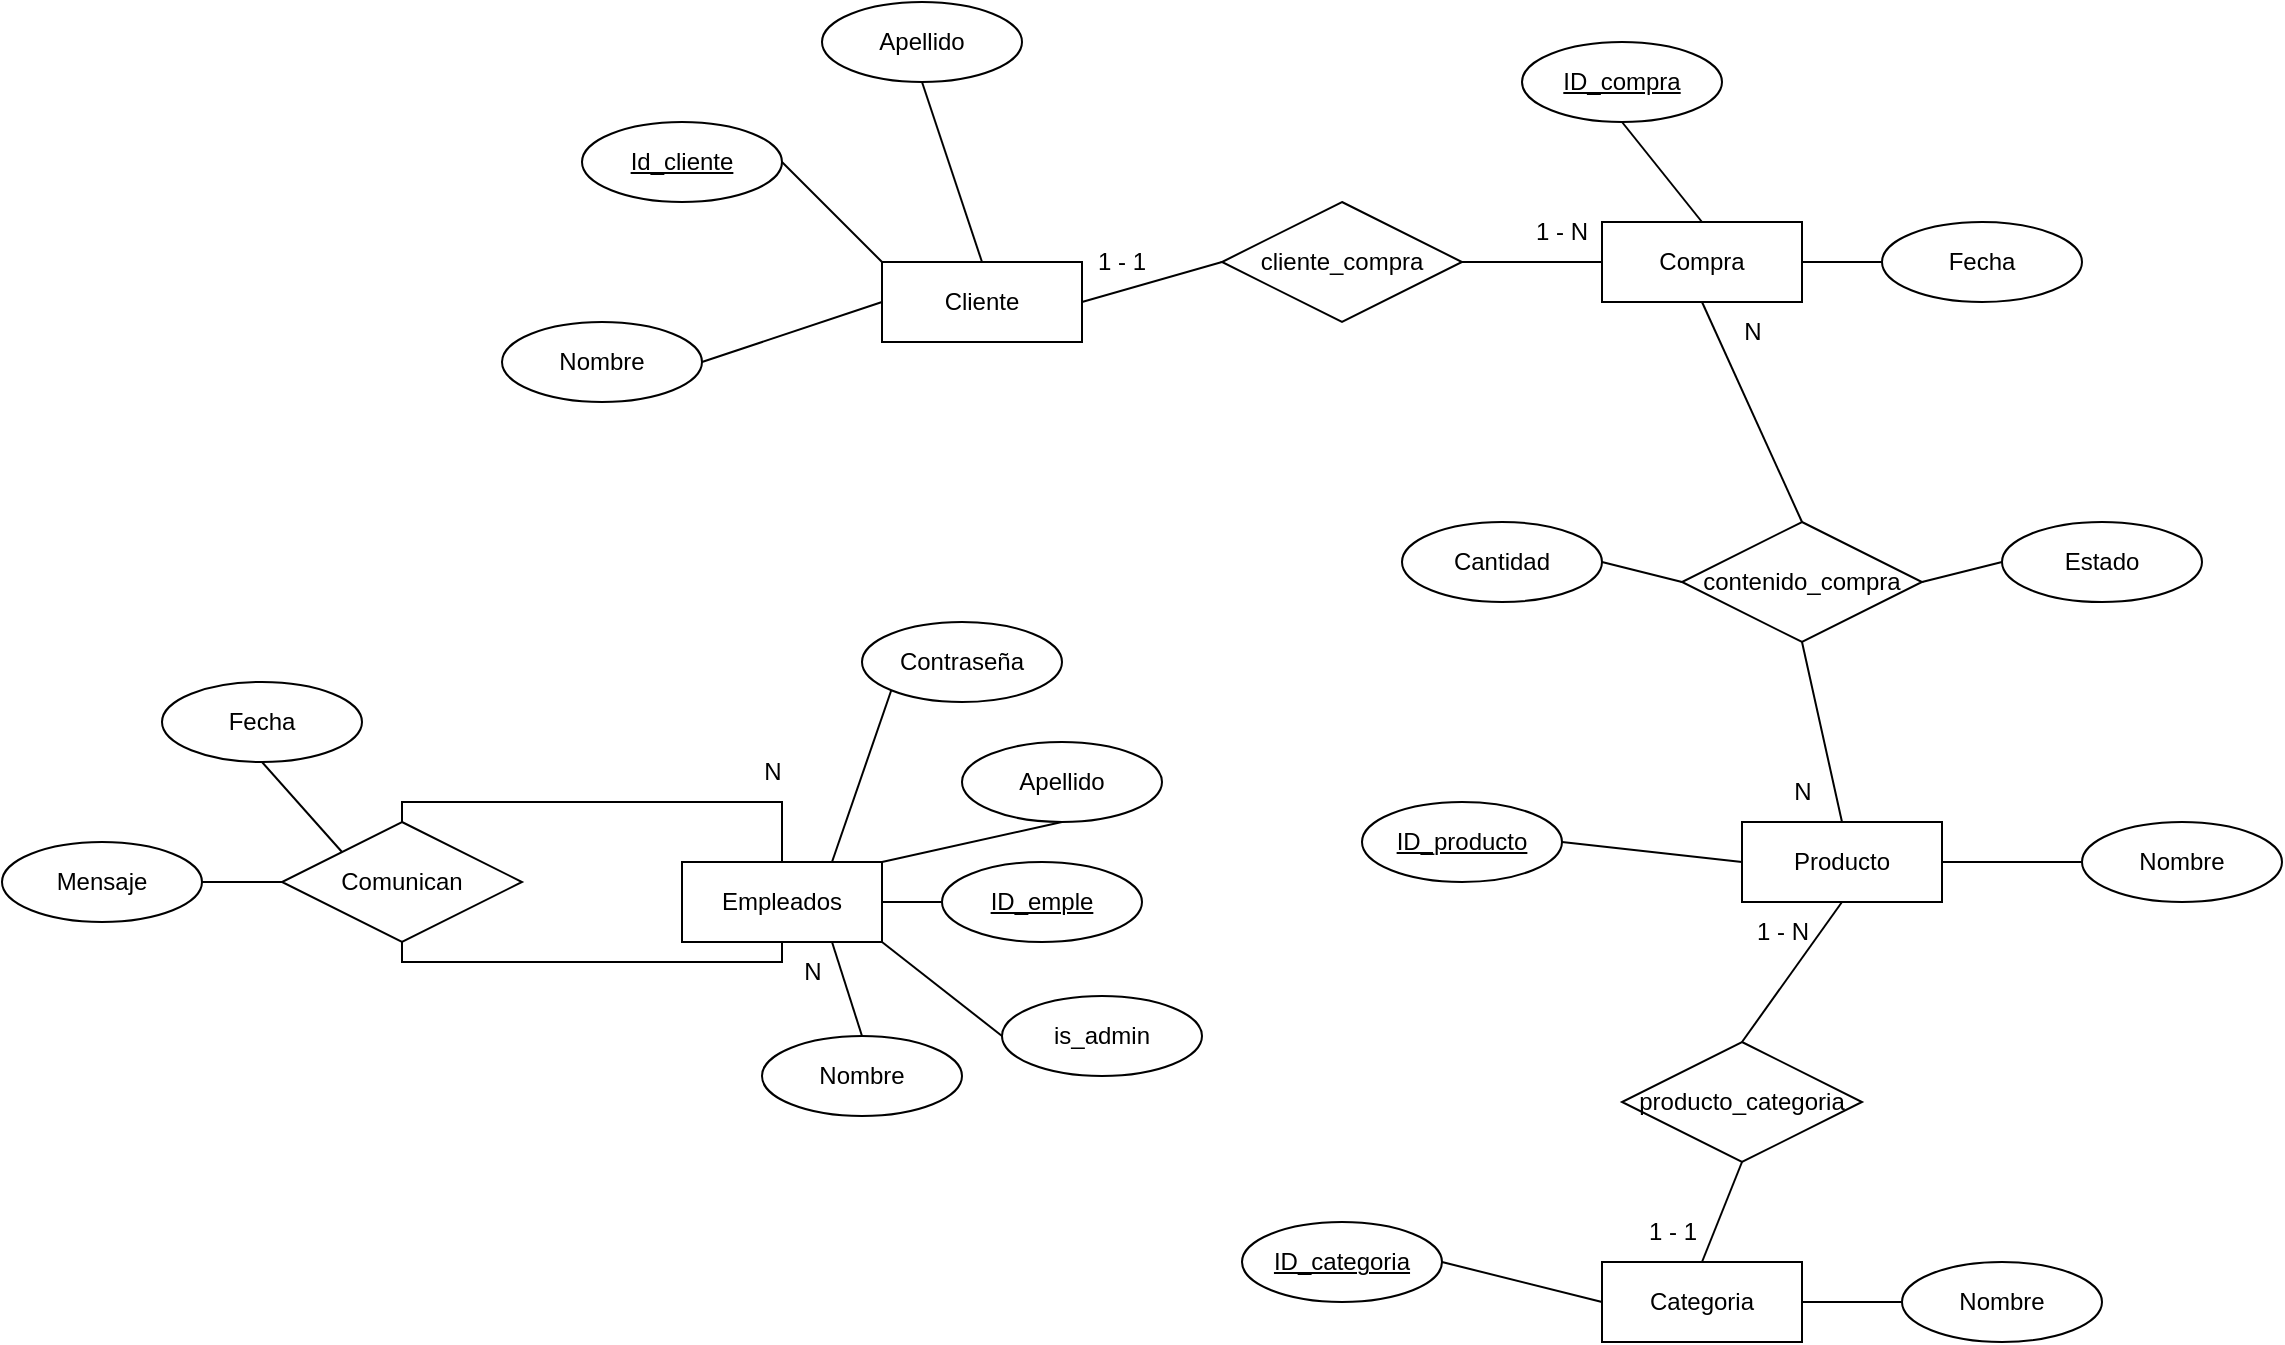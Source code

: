 <mxfile version="21.1.2" type="device">
  <diagram name="Página-1" id="vADndVcw8mqPB7tz2Umy">
    <mxGraphModel dx="2622" dy="1038" grid="1" gridSize="10" guides="1" tooltips="1" connect="1" arrows="1" fold="1" page="1" pageScale="1" pageWidth="1169" pageHeight="1654" math="0" shadow="0">
      <root>
        <mxCell id="0" />
        <mxCell id="1" parent="0" />
        <mxCell id="YYRtwIv-Ouo8z9DniA9k-1" value="Cliente" style="whiteSpace=wrap;html=1;align=center;" parent="1" vertex="1">
          <mxGeometry x="330" y="420" width="100" height="40" as="geometry" />
        </mxCell>
        <mxCell id="5CHZFXleTAxtTA6XW1gE-1" value="Id_cliente" style="ellipse;whiteSpace=wrap;html=1;align=center;fontStyle=4;" vertex="1" parent="1">
          <mxGeometry x="180" y="350" width="100" height="40" as="geometry" />
        </mxCell>
        <mxCell id="5CHZFXleTAxtTA6XW1gE-2" value="" style="endArrow=none;html=1;rounded=0;exitX=1;exitY=0.5;exitDx=0;exitDy=0;entryX=0;entryY=0;entryDx=0;entryDy=0;" edge="1" parent="1" source="5CHZFXleTAxtTA6XW1gE-1" target="YYRtwIv-Ouo8z9DniA9k-1">
          <mxGeometry relative="1" as="geometry">
            <mxPoint x="550" y="580" as="sourcePoint" />
            <mxPoint x="710" y="580" as="targetPoint" />
          </mxGeometry>
        </mxCell>
        <mxCell id="5CHZFXleTAxtTA6XW1gE-3" value="Compra" style="whiteSpace=wrap;html=1;align=center;" vertex="1" parent="1">
          <mxGeometry x="690" y="400" width="100" height="40" as="geometry" />
        </mxCell>
        <mxCell id="5CHZFXleTAxtTA6XW1gE-4" value="ID_compra" style="ellipse;whiteSpace=wrap;html=1;align=center;fontStyle=4;" vertex="1" parent="1">
          <mxGeometry x="650" y="310" width="100" height="40" as="geometry" />
        </mxCell>
        <mxCell id="5CHZFXleTAxtTA6XW1gE-5" value="" style="endArrow=none;html=1;rounded=0;exitX=0.5;exitY=1;exitDx=0;exitDy=0;entryX=0.5;entryY=0;entryDx=0;entryDy=0;" edge="1" parent="1" source="5CHZFXleTAxtTA6XW1gE-4" target="5CHZFXleTAxtTA6XW1gE-3">
          <mxGeometry relative="1" as="geometry">
            <mxPoint x="550" y="580" as="sourcePoint" />
            <mxPoint x="710" y="580" as="targetPoint" />
          </mxGeometry>
        </mxCell>
        <mxCell id="5CHZFXleTAxtTA6XW1gE-6" value="" style="endArrow=none;html=1;rounded=0;exitX=1;exitY=0.5;exitDx=0;exitDy=0;entryX=0;entryY=0.5;entryDx=0;entryDy=0;" edge="1" parent="1" source="YYRtwIv-Ouo8z9DniA9k-1" target="5CHZFXleTAxtTA6XW1gE-7">
          <mxGeometry relative="1" as="geometry">
            <mxPoint x="550" y="580" as="sourcePoint" />
            <mxPoint x="460" y="520" as="targetPoint" />
          </mxGeometry>
        </mxCell>
        <mxCell id="5CHZFXleTAxtTA6XW1gE-7" value="cliente_compra" style="shape=rhombus;perimeter=rhombusPerimeter;whiteSpace=wrap;html=1;align=center;" vertex="1" parent="1">
          <mxGeometry x="500" y="390" width="120" height="60" as="geometry" />
        </mxCell>
        <mxCell id="5CHZFXleTAxtTA6XW1gE-8" value="" style="endArrow=none;html=1;rounded=0;exitX=1;exitY=0.5;exitDx=0;exitDy=0;entryX=0;entryY=0.5;entryDx=0;entryDy=0;" edge="1" parent="1" source="5CHZFXleTAxtTA6XW1gE-7" target="5CHZFXleTAxtTA6XW1gE-3">
          <mxGeometry relative="1" as="geometry">
            <mxPoint x="550" y="580" as="sourcePoint" />
            <mxPoint x="710" y="580" as="targetPoint" />
          </mxGeometry>
        </mxCell>
        <mxCell id="5CHZFXleTAxtTA6XW1gE-9" value="1 - N" style="text;html=1;strokeColor=none;fillColor=none;align=center;verticalAlign=middle;whiteSpace=wrap;rounded=0;" vertex="1" parent="1">
          <mxGeometry x="640" y="390" width="60" height="30" as="geometry" />
        </mxCell>
        <mxCell id="5CHZFXleTAxtTA6XW1gE-10" value="1 - 1" style="text;html=1;strokeColor=none;fillColor=none;align=center;verticalAlign=middle;whiteSpace=wrap;rounded=0;" vertex="1" parent="1">
          <mxGeometry x="420" y="405" width="60" height="30" as="geometry" />
        </mxCell>
        <mxCell id="5CHZFXleTAxtTA6XW1gE-11" value="Categoria" style="whiteSpace=wrap;html=1;align=center;" vertex="1" parent="1">
          <mxGeometry x="690" y="920" width="100" height="40" as="geometry" />
        </mxCell>
        <mxCell id="5CHZFXleTAxtTA6XW1gE-12" value="Cantidad" style="ellipse;whiteSpace=wrap;html=1;align=center;" vertex="1" parent="1">
          <mxGeometry x="590" y="550" width="100" height="40" as="geometry" />
        </mxCell>
        <mxCell id="5CHZFXleTAxtTA6XW1gE-13" value="ID_categoria" style="ellipse;whiteSpace=wrap;html=1;align=center;fontStyle=4;" vertex="1" parent="1">
          <mxGeometry x="510" y="900" width="100" height="40" as="geometry" />
        </mxCell>
        <mxCell id="5CHZFXleTAxtTA6XW1gE-14" value="" style="endArrow=none;html=1;rounded=0;exitX=1;exitY=0.5;exitDx=0;exitDy=0;entryX=0;entryY=0.5;entryDx=0;entryDy=0;" edge="1" parent="1" source="5CHZFXleTAxtTA6XW1gE-13" target="5CHZFXleTAxtTA6XW1gE-11">
          <mxGeometry relative="1" as="geometry">
            <mxPoint x="550" y="580" as="sourcePoint" />
            <mxPoint x="710" y="580" as="targetPoint" />
          </mxGeometry>
        </mxCell>
        <mxCell id="5CHZFXleTAxtTA6XW1gE-15" value="contenido_compra" style="shape=rhombus;perimeter=rhombusPerimeter;whiteSpace=wrap;html=1;align=center;" vertex="1" parent="1">
          <mxGeometry x="730" y="550" width="120" height="60" as="geometry" />
        </mxCell>
        <mxCell id="5CHZFXleTAxtTA6XW1gE-16" value="" style="endArrow=none;html=1;rounded=0;exitX=1;exitY=0.5;exitDx=0;exitDy=0;entryX=0;entryY=0.5;entryDx=0;entryDy=0;" edge="1" parent="1" source="5CHZFXleTAxtTA6XW1gE-12" target="5CHZFXleTAxtTA6XW1gE-15">
          <mxGeometry relative="1" as="geometry">
            <mxPoint x="550" y="580" as="sourcePoint" />
            <mxPoint x="710" y="580" as="targetPoint" />
          </mxGeometry>
        </mxCell>
        <mxCell id="5CHZFXleTAxtTA6XW1gE-17" value="Estado" style="ellipse;whiteSpace=wrap;html=1;align=center;" vertex="1" parent="1">
          <mxGeometry x="890" y="550" width="100" height="40" as="geometry" />
        </mxCell>
        <mxCell id="5CHZFXleTAxtTA6XW1gE-18" value="" style="endArrow=none;html=1;rounded=0;exitX=1;exitY=0.5;exitDx=0;exitDy=0;entryX=0;entryY=0.5;entryDx=0;entryDy=0;" edge="1" parent="1" source="5CHZFXleTAxtTA6XW1gE-15" target="5CHZFXleTAxtTA6XW1gE-17">
          <mxGeometry relative="1" as="geometry">
            <mxPoint x="550" y="580" as="sourcePoint" />
            <mxPoint x="710" y="580" as="targetPoint" />
          </mxGeometry>
        </mxCell>
        <mxCell id="5CHZFXleTAxtTA6XW1gE-20" value="" style="endArrow=none;html=1;rounded=0;exitX=0.5;exitY=1;exitDx=0;exitDy=0;entryX=0.5;entryY=0;entryDx=0;entryDy=0;" edge="1" parent="1" source="5CHZFXleTAxtTA6XW1gE-3" target="5CHZFXleTAxtTA6XW1gE-15">
          <mxGeometry relative="1" as="geometry">
            <mxPoint x="550" y="580" as="sourcePoint" />
            <mxPoint x="710" y="580" as="targetPoint" />
          </mxGeometry>
        </mxCell>
        <mxCell id="5CHZFXleTAxtTA6XW1gE-21" value="" style="endArrow=none;html=1;rounded=0;exitX=0.5;exitY=1;exitDx=0;exitDy=0;" edge="1" parent="1" source="5CHZFXleTAxtTA6XW1gE-15">
          <mxGeometry relative="1" as="geometry">
            <mxPoint x="550" y="580" as="sourcePoint" />
            <mxPoint x="810" y="700" as="targetPoint" />
          </mxGeometry>
        </mxCell>
        <mxCell id="5CHZFXleTAxtTA6XW1gE-22" value="N" style="text;html=1;align=center;verticalAlign=middle;resizable=0;points=[];autosize=1;strokeColor=none;fillColor=none;" vertex="1" parent="1">
          <mxGeometry x="750" y="440" width="30" height="30" as="geometry" />
        </mxCell>
        <mxCell id="5CHZFXleTAxtTA6XW1gE-23" value="N" style="text;html=1;align=center;verticalAlign=middle;resizable=0;points=[];autosize=1;strokeColor=none;fillColor=none;" vertex="1" parent="1">
          <mxGeometry x="775" y="670" width="30" height="30" as="geometry" />
        </mxCell>
        <mxCell id="5CHZFXleTAxtTA6XW1gE-24" value="Producto" style="whiteSpace=wrap;html=1;align=center;" vertex="1" parent="1">
          <mxGeometry x="760" y="700" width="100" height="40" as="geometry" />
        </mxCell>
        <mxCell id="5CHZFXleTAxtTA6XW1gE-25" value="producto_categoria" style="shape=rhombus;perimeter=rhombusPerimeter;whiteSpace=wrap;html=1;align=center;" vertex="1" parent="1">
          <mxGeometry x="700" y="810" width="120" height="60" as="geometry" />
        </mxCell>
        <mxCell id="5CHZFXleTAxtTA6XW1gE-26" value="" style="endArrow=none;html=1;rounded=0;exitX=0.5;exitY=1;exitDx=0;exitDy=0;entryX=0.5;entryY=0;entryDx=0;entryDy=0;" edge="1" parent="1" source="5CHZFXleTAxtTA6XW1gE-24" target="5CHZFXleTAxtTA6XW1gE-25">
          <mxGeometry relative="1" as="geometry">
            <mxPoint x="550" y="760" as="sourcePoint" />
            <mxPoint x="710" y="760" as="targetPoint" />
          </mxGeometry>
        </mxCell>
        <mxCell id="5CHZFXleTAxtTA6XW1gE-28" value="" style="endArrow=none;html=1;rounded=0;exitX=0.5;exitY=0;exitDx=0;exitDy=0;entryX=0.5;entryY=1;entryDx=0;entryDy=0;" edge="1" parent="1" source="5CHZFXleTAxtTA6XW1gE-11" target="5CHZFXleTAxtTA6XW1gE-25">
          <mxGeometry relative="1" as="geometry">
            <mxPoint x="550" y="760" as="sourcePoint" />
            <mxPoint x="710" y="760" as="targetPoint" />
          </mxGeometry>
        </mxCell>
        <mxCell id="5CHZFXleTAxtTA6XW1gE-29" value="ID_producto" style="ellipse;whiteSpace=wrap;html=1;align=center;fontStyle=4;" vertex="1" parent="1">
          <mxGeometry x="570" y="690" width="100" height="40" as="geometry" />
        </mxCell>
        <mxCell id="5CHZFXleTAxtTA6XW1gE-30" value="" style="endArrow=none;html=1;rounded=0;exitX=1;exitY=0.5;exitDx=0;exitDy=0;entryX=0;entryY=0.5;entryDx=0;entryDy=0;" edge="1" parent="1" source="5CHZFXleTAxtTA6XW1gE-29" target="5CHZFXleTAxtTA6XW1gE-24">
          <mxGeometry relative="1" as="geometry">
            <mxPoint x="550" y="760" as="sourcePoint" />
            <mxPoint x="710" y="760" as="targetPoint" />
          </mxGeometry>
        </mxCell>
        <mxCell id="5CHZFXleTAxtTA6XW1gE-31" value="Empleados" style="whiteSpace=wrap;html=1;align=center;" vertex="1" parent="1">
          <mxGeometry x="230" y="720" width="100" height="40" as="geometry" />
        </mxCell>
        <mxCell id="5CHZFXleTAxtTA6XW1gE-32" value="Comunican" style="shape=rhombus;perimeter=rhombusPerimeter;whiteSpace=wrap;html=1;align=center;" vertex="1" parent="1">
          <mxGeometry x="30" y="700" width="120" height="60" as="geometry" />
        </mxCell>
        <mxCell id="5CHZFXleTAxtTA6XW1gE-33" value="" style="endArrow=none;html=1;rounded=0;exitX=0.5;exitY=0;exitDx=0;exitDy=0;entryX=0.5;entryY=0;entryDx=0;entryDy=0;edgeStyle=orthogonalEdgeStyle;" edge="1" parent="1" source="5CHZFXleTAxtTA6XW1gE-31" target="5CHZFXleTAxtTA6XW1gE-32">
          <mxGeometry relative="1" as="geometry">
            <mxPoint x="330" y="760" as="sourcePoint" />
            <mxPoint x="490" y="760" as="targetPoint" />
          </mxGeometry>
        </mxCell>
        <mxCell id="5CHZFXleTAxtTA6XW1gE-34" value="" style="endArrow=none;html=1;rounded=0;exitX=0.5;exitY=1;exitDx=0;exitDy=0;entryX=0.5;entryY=1;entryDx=0;entryDy=0;edgeStyle=orthogonalEdgeStyle;" edge="1" parent="1" source="5CHZFXleTAxtTA6XW1gE-32" target="5CHZFXleTAxtTA6XW1gE-31">
          <mxGeometry relative="1" as="geometry">
            <mxPoint x="330" y="760" as="sourcePoint" />
            <mxPoint x="270" y="760" as="targetPoint" />
          </mxGeometry>
        </mxCell>
        <mxCell id="5CHZFXleTAxtTA6XW1gE-35" value="N" style="text;html=1;align=center;verticalAlign=middle;resizable=0;points=[];autosize=1;strokeColor=none;fillColor=none;" vertex="1" parent="1">
          <mxGeometry x="260" y="660" width="30" height="30" as="geometry" />
        </mxCell>
        <mxCell id="5CHZFXleTAxtTA6XW1gE-36" value="N" style="text;html=1;align=center;verticalAlign=middle;resizable=0;points=[];autosize=1;strokeColor=none;fillColor=none;" vertex="1" parent="1">
          <mxGeometry x="280" y="760" width="30" height="30" as="geometry" />
        </mxCell>
        <mxCell id="5CHZFXleTAxtTA6XW1gE-39" value="1 - N" style="text;html=1;align=center;verticalAlign=middle;resizable=0;points=[];autosize=1;strokeColor=none;fillColor=none;" vertex="1" parent="1">
          <mxGeometry x="755" y="740" width="50" height="30" as="geometry" />
        </mxCell>
        <mxCell id="5CHZFXleTAxtTA6XW1gE-40" value="1 - 1" style="text;html=1;align=center;verticalAlign=middle;resizable=0;points=[];autosize=1;strokeColor=none;fillColor=none;" vertex="1" parent="1">
          <mxGeometry x="700" y="890" width="50" height="30" as="geometry" />
        </mxCell>
        <mxCell id="5CHZFXleTAxtTA6XW1gE-41" value="ID_emple" style="ellipse;whiteSpace=wrap;html=1;align=center;fontStyle=4;" vertex="1" parent="1">
          <mxGeometry x="360" y="720" width="100" height="40" as="geometry" />
        </mxCell>
        <mxCell id="5CHZFXleTAxtTA6XW1gE-42" value="" style="endArrow=none;html=1;rounded=0;exitX=0;exitY=0.5;exitDx=0;exitDy=0;entryX=1;entryY=0.5;entryDx=0;entryDy=0;" edge="1" parent="1" source="5CHZFXleTAxtTA6XW1gE-41" target="5CHZFXleTAxtTA6XW1gE-31">
          <mxGeometry relative="1" as="geometry">
            <mxPoint x="400" y="600" as="sourcePoint" />
            <mxPoint x="560" y="600" as="targetPoint" />
          </mxGeometry>
        </mxCell>
        <mxCell id="5CHZFXleTAxtTA6XW1gE-43" value="Nombre" style="ellipse;whiteSpace=wrap;html=1;align=center;" vertex="1" parent="1">
          <mxGeometry x="140" y="450" width="100" height="40" as="geometry" />
        </mxCell>
        <mxCell id="5CHZFXleTAxtTA6XW1gE-44" value="Apellido" style="ellipse;whiteSpace=wrap;html=1;align=center;" vertex="1" parent="1">
          <mxGeometry x="300" y="290" width="100" height="40" as="geometry" />
        </mxCell>
        <mxCell id="5CHZFXleTAxtTA6XW1gE-45" value="" style="endArrow=none;html=1;rounded=0;exitX=0.5;exitY=1;exitDx=0;exitDy=0;entryX=0.5;entryY=0;entryDx=0;entryDy=0;" edge="1" parent="1" source="5CHZFXleTAxtTA6XW1gE-44" target="YYRtwIv-Ouo8z9DniA9k-1">
          <mxGeometry relative="1" as="geometry">
            <mxPoint x="420" y="570" as="sourcePoint" />
            <mxPoint x="580" y="570" as="targetPoint" />
          </mxGeometry>
        </mxCell>
        <mxCell id="5CHZFXleTAxtTA6XW1gE-46" value="" style="endArrow=none;html=1;rounded=0;exitX=1;exitY=0.5;exitDx=0;exitDy=0;entryX=0;entryY=0.5;entryDx=0;entryDy=0;" edge="1" parent="1" source="5CHZFXleTAxtTA6XW1gE-43" target="YYRtwIv-Ouo8z9DniA9k-1">
          <mxGeometry relative="1" as="geometry">
            <mxPoint x="420" y="570" as="sourcePoint" />
            <mxPoint x="580" y="570" as="targetPoint" />
          </mxGeometry>
        </mxCell>
        <mxCell id="5CHZFXleTAxtTA6XW1gE-47" value="Fecha" style="ellipse;whiteSpace=wrap;html=1;align=center;" vertex="1" parent="1">
          <mxGeometry x="830" y="400" width="100" height="40" as="geometry" />
        </mxCell>
        <mxCell id="5CHZFXleTAxtTA6XW1gE-48" value="" style="endArrow=none;html=1;rounded=0;exitX=1;exitY=0.5;exitDx=0;exitDy=0;entryX=0;entryY=0.5;entryDx=0;entryDy=0;" edge="1" parent="1" source="5CHZFXleTAxtTA6XW1gE-3" target="5CHZFXleTAxtTA6XW1gE-47">
          <mxGeometry relative="1" as="geometry">
            <mxPoint x="630" y="570" as="sourcePoint" />
            <mxPoint x="790" y="570" as="targetPoint" />
          </mxGeometry>
        </mxCell>
        <mxCell id="5CHZFXleTAxtTA6XW1gE-49" value="Nombre" style="ellipse;whiteSpace=wrap;html=1;align=center;" vertex="1" parent="1">
          <mxGeometry x="930" y="700" width="100" height="40" as="geometry" />
        </mxCell>
        <mxCell id="5CHZFXleTAxtTA6XW1gE-50" value="" style="endArrow=none;html=1;rounded=0;exitX=0;exitY=0.5;exitDx=0;exitDy=0;" edge="1" parent="1" source="5CHZFXleTAxtTA6XW1gE-49">
          <mxGeometry relative="1" as="geometry">
            <mxPoint x="630" y="730" as="sourcePoint" />
            <mxPoint x="860" y="720" as="targetPoint" />
          </mxGeometry>
        </mxCell>
        <mxCell id="5CHZFXleTAxtTA6XW1gE-51" value="Nombre" style="ellipse;whiteSpace=wrap;html=1;align=center;" vertex="1" parent="1">
          <mxGeometry x="840" y="920" width="100" height="40" as="geometry" />
        </mxCell>
        <mxCell id="5CHZFXleTAxtTA6XW1gE-52" value="" style="endArrow=none;html=1;rounded=0;exitX=1;exitY=0.5;exitDx=0;exitDy=0;entryX=0;entryY=0.5;entryDx=0;entryDy=0;" edge="1" parent="1" source="5CHZFXleTAxtTA6XW1gE-11" target="5CHZFXleTAxtTA6XW1gE-51">
          <mxGeometry relative="1" as="geometry">
            <mxPoint x="630" y="880" as="sourcePoint" />
            <mxPoint x="790" y="880" as="targetPoint" />
          </mxGeometry>
        </mxCell>
        <mxCell id="5CHZFXleTAxtTA6XW1gE-53" value="Mensaje" style="ellipse;whiteSpace=wrap;html=1;align=center;" vertex="1" parent="1">
          <mxGeometry x="-110" y="710" width="100" height="40" as="geometry" />
        </mxCell>
        <mxCell id="5CHZFXleTAxtTA6XW1gE-54" value="" style="endArrow=none;html=1;rounded=0;exitX=1;exitY=0.5;exitDx=0;exitDy=0;entryX=0;entryY=0.5;entryDx=0;entryDy=0;" edge="1" parent="1" source="5CHZFXleTAxtTA6XW1gE-53" target="5CHZFXleTAxtTA6XW1gE-32">
          <mxGeometry relative="1" as="geometry">
            <mxPoint x="320" y="570" as="sourcePoint" />
            <mxPoint x="480" y="570" as="targetPoint" />
          </mxGeometry>
        </mxCell>
        <mxCell id="5CHZFXleTAxtTA6XW1gE-55" value="Fecha" style="ellipse;whiteSpace=wrap;html=1;align=center;" vertex="1" parent="1">
          <mxGeometry x="-30" y="630" width="100" height="40" as="geometry" />
        </mxCell>
        <mxCell id="5CHZFXleTAxtTA6XW1gE-56" value="" style="endArrow=none;html=1;rounded=0;exitX=0.5;exitY=1;exitDx=0;exitDy=0;entryX=0;entryY=0;entryDx=0;entryDy=0;" edge="1" parent="1" source="5CHZFXleTAxtTA6XW1gE-55" target="5CHZFXleTAxtTA6XW1gE-32">
          <mxGeometry relative="1" as="geometry">
            <mxPoint x="320" y="570" as="sourcePoint" />
            <mxPoint x="480" y="570" as="targetPoint" />
          </mxGeometry>
        </mxCell>
        <mxCell id="5CHZFXleTAxtTA6XW1gE-57" value="Nombre" style="ellipse;whiteSpace=wrap;html=1;align=center;" vertex="1" parent="1">
          <mxGeometry x="270" y="807" width="100" height="40" as="geometry" />
        </mxCell>
        <mxCell id="5CHZFXleTAxtTA6XW1gE-58" value="Apellido" style="ellipse;whiteSpace=wrap;html=1;align=center;" vertex="1" parent="1">
          <mxGeometry x="370" y="660" width="100" height="40" as="geometry" />
        </mxCell>
        <mxCell id="5CHZFXleTAxtTA6XW1gE-59" value="Contraseña" style="ellipse;whiteSpace=wrap;html=1;align=center;" vertex="1" parent="1">
          <mxGeometry x="320" y="600" width="100" height="40" as="geometry" />
        </mxCell>
        <mxCell id="5CHZFXleTAxtTA6XW1gE-60" value="is_admin" style="ellipse;whiteSpace=wrap;html=1;align=center;" vertex="1" parent="1">
          <mxGeometry x="390" y="787" width="100" height="40" as="geometry" />
        </mxCell>
        <mxCell id="5CHZFXleTAxtTA6XW1gE-61" value="" style="endArrow=none;html=1;rounded=0;exitX=0.5;exitY=0;exitDx=0;exitDy=0;entryX=0.75;entryY=1;entryDx=0;entryDy=0;" edge="1" parent="1" source="5CHZFXleTAxtTA6XW1gE-57" target="5CHZFXleTAxtTA6XW1gE-31">
          <mxGeometry relative="1" as="geometry">
            <mxPoint x="320" y="730" as="sourcePoint" />
            <mxPoint x="480" y="730" as="targetPoint" />
          </mxGeometry>
        </mxCell>
        <mxCell id="5CHZFXleTAxtTA6XW1gE-62" value="" style="endArrow=none;html=1;rounded=0;exitX=0;exitY=0.5;exitDx=0;exitDy=0;entryX=1;entryY=1;entryDx=0;entryDy=0;" edge="1" parent="1" source="5CHZFXleTAxtTA6XW1gE-60" target="5CHZFXleTAxtTA6XW1gE-31">
          <mxGeometry relative="1" as="geometry">
            <mxPoint x="320" y="730" as="sourcePoint" />
            <mxPoint x="480" y="730" as="targetPoint" />
          </mxGeometry>
        </mxCell>
        <mxCell id="5CHZFXleTAxtTA6XW1gE-63" value="" style="endArrow=none;html=1;rounded=0;exitX=0.5;exitY=1;exitDx=0;exitDy=0;entryX=1;entryY=0;entryDx=0;entryDy=0;" edge="1" parent="1" source="5CHZFXleTAxtTA6XW1gE-58" target="5CHZFXleTAxtTA6XW1gE-31">
          <mxGeometry relative="1" as="geometry">
            <mxPoint x="320" y="730" as="sourcePoint" />
            <mxPoint x="480" y="730" as="targetPoint" />
          </mxGeometry>
        </mxCell>
        <mxCell id="5CHZFXleTAxtTA6XW1gE-65" value="" style="endArrow=none;html=1;rounded=0;exitX=0.75;exitY=0;exitDx=0;exitDy=0;entryX=0;entryY=1;entryDx=0;entryDy=0;" edge="1" parent="1" source="5CHZFXleTAxtTA6XW1gE-31" target="5CHZFXleTAxtTA6XW1gE-59">
          <mxGeometry relative="1" as="geometry">
            <mxPoint x="320" y="730" as="sourcePoint" />
            <mxPoint x="480" y="730" as="targetPoint" />
          </mxGeometry>
        </mxCell>
      </root>
    </mxGraphModel>
  </diagram>
</mxfile>
